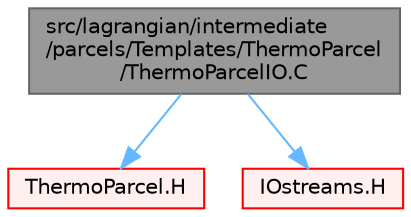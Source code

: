 digraph "src/lagrangian/intermediate/parcels/Templates/ThermoParcel/ThermoParcelIO.C"
{
 // LATEX_PDF_SIZE
  bgcolor="transparent";
  edge [fontname=Helvetica,fontsize=10,labelfontname=Helvetica,labelfontsize=10];
  node [fontname=Helvetica,fontsize=10,shape=box,height=0.2,width=0.4];
  Node1 [id="Node000001",label="src/lagrangian/intermediate\l/parcels/Templates/ThermoParcel\l/ThermoParcelIO.C",height=0.2,width=0.4,color="gray40", fillcolor="grey60", style="filled", fontcolor="black",tooltip=" "];
  Node1 -> Node2 [id="edge1_Node000001_Node000002",color="steelblue1",style="solid",tooltip=" "];
  Node2 [id="Node000002",label="ThermoParcel.H",height=0.2,width=0.4,color="red", fillcolor="#FFF0F0", style="filled",URL="$ThermoParcel_8H.html",tooltip=" "];
  Node1 -> Node218 [id="edge2_Node000001_Node000218",color="steelblue1",style="solid",tooltip=" "];
  Node218 [id="Node000218",label="IOstreams.H",height=0.2,width=0.4,color="red", fillcolor="#FFF0F0", style="filled",URL="$IOstreams_8H.html",tooltip="Useful combination of include files which define Sin, Sout and Serr and the use of IO streams general..."];
}
